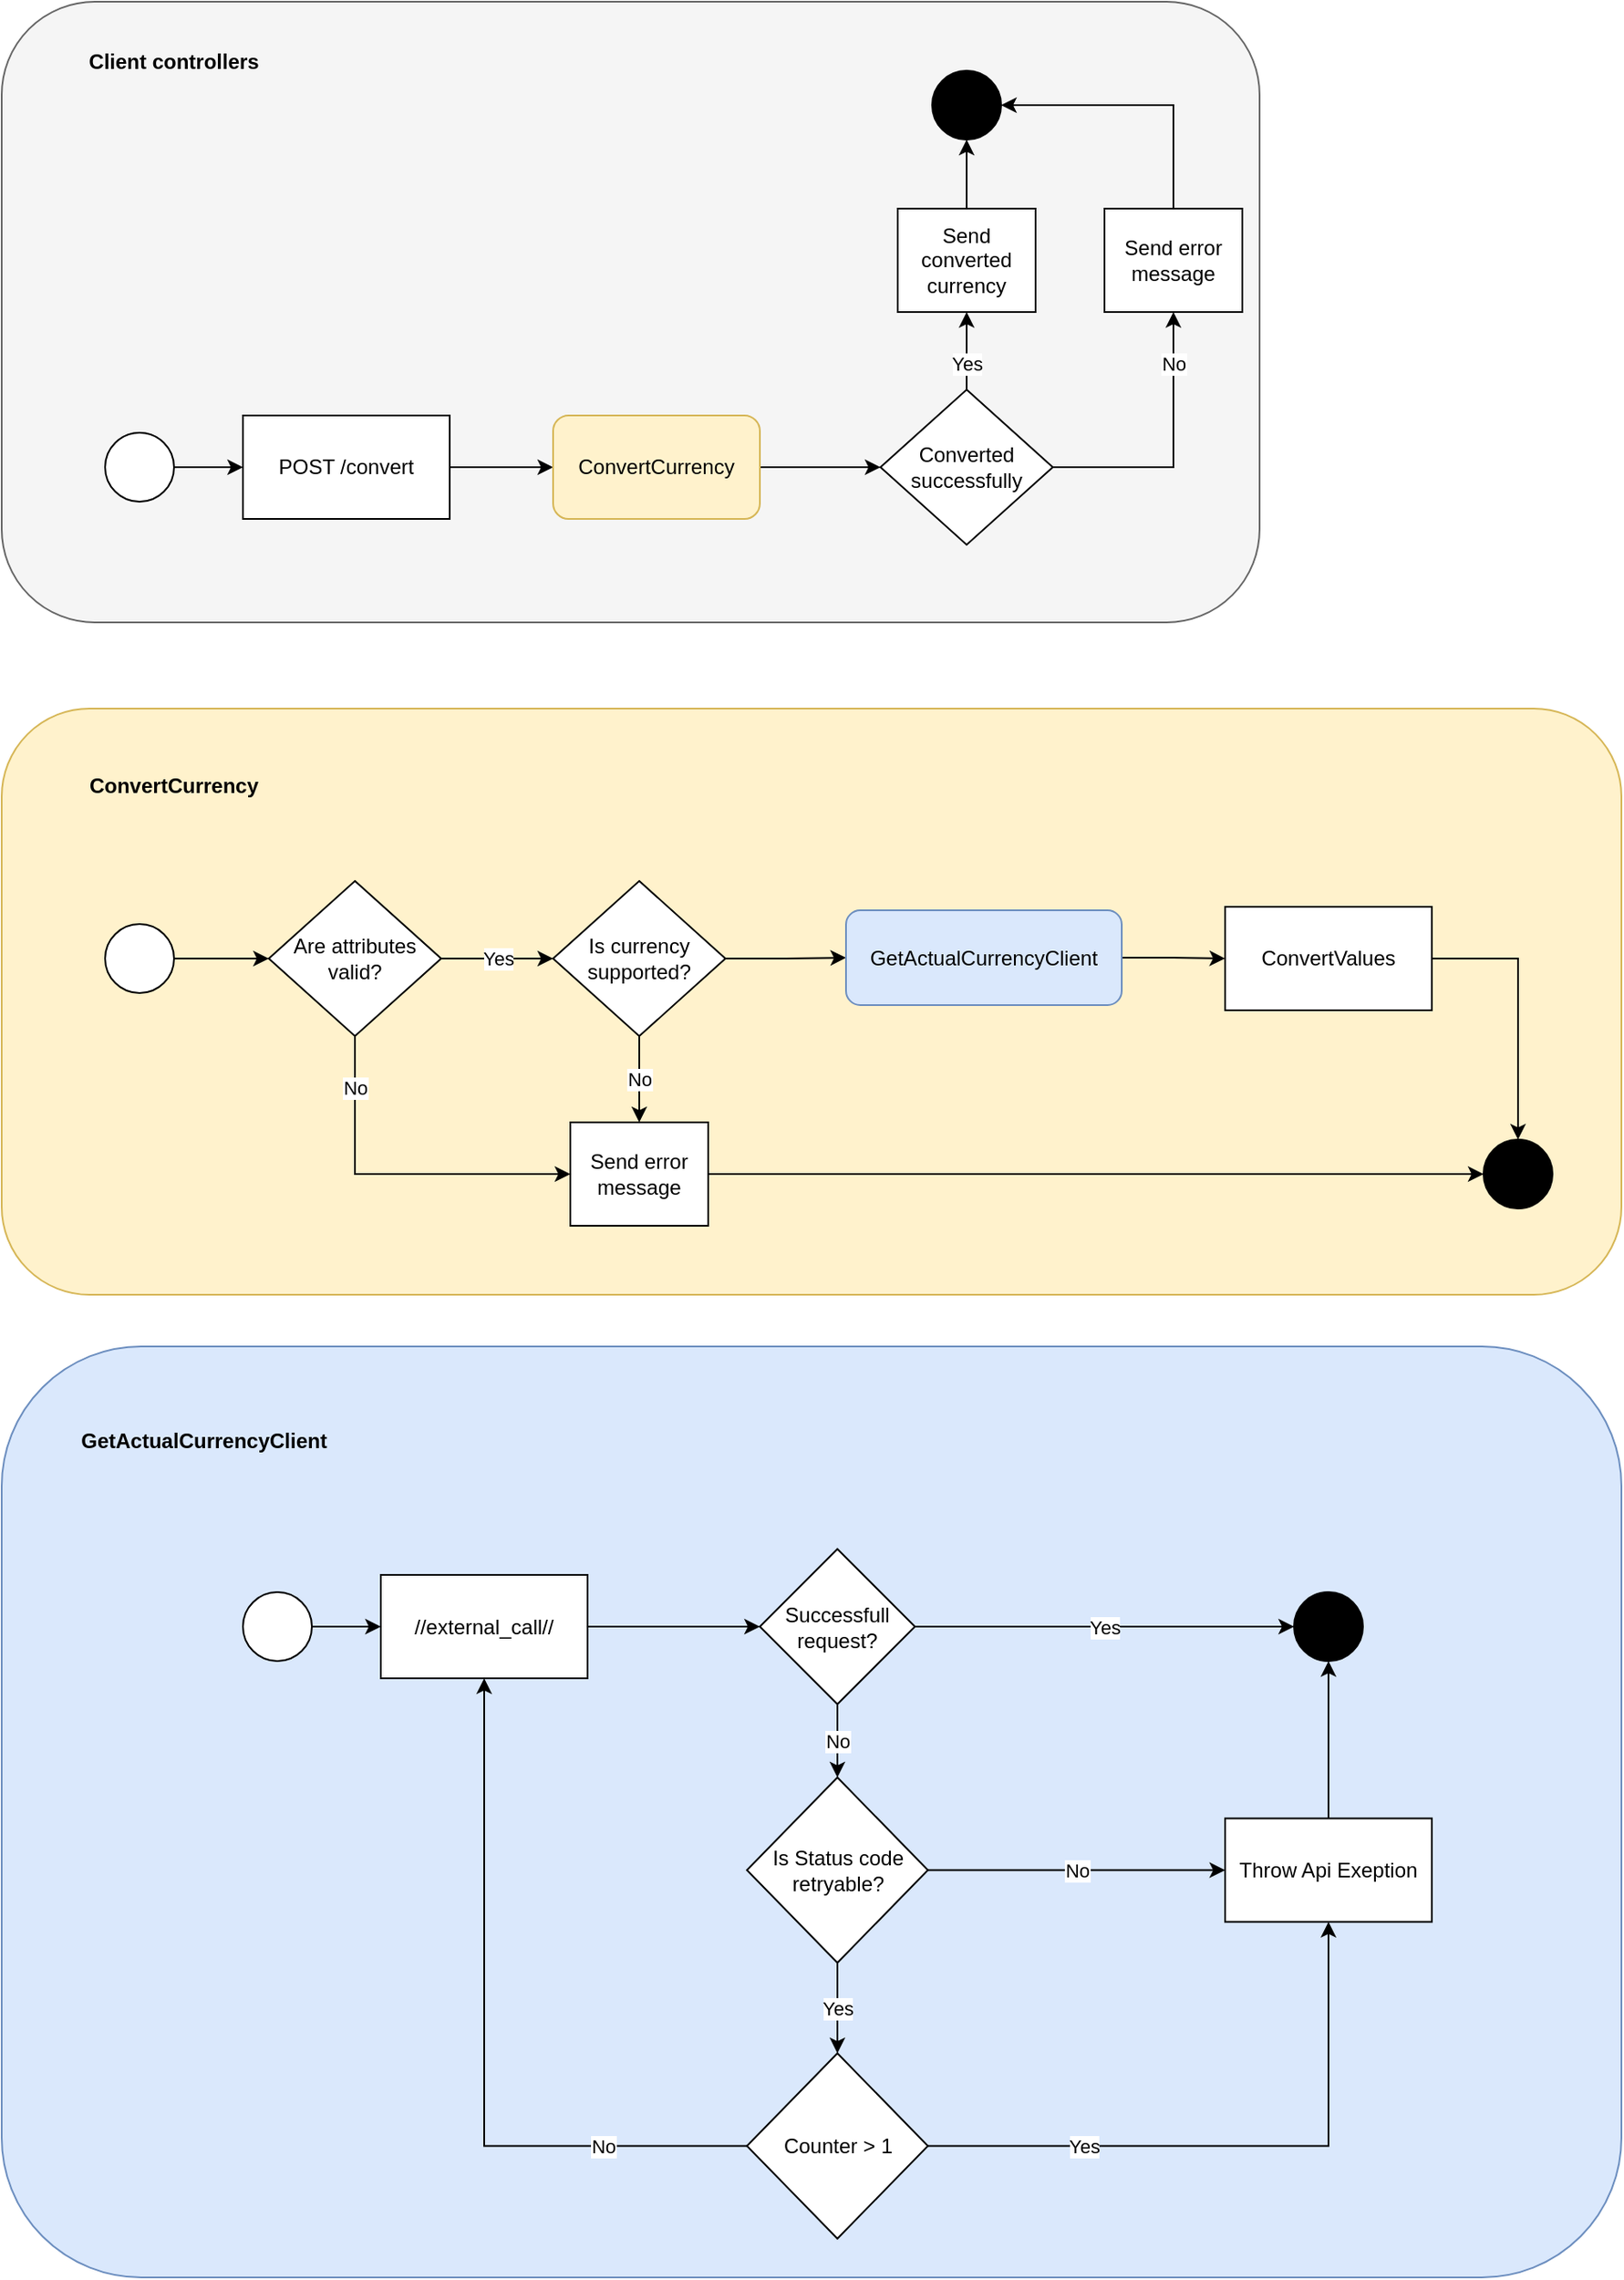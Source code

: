 <mxfile version="15.5.2" type="github">
  <diagram id="Bm8dZN4ivnoAripCvTCq" name="Page-1">
    <mxGraphModel dx="1426" dy="1868" grid="1" gridSize="10" guides="1" tooltips="1" connect="1" arrows="1" fold="1" page="1" pageScale="1" pageWidth="827" pageHeight="1169" math="0" shadow="0">
      <root>
        <mxCell id="0" />
        <mxCell id="1" parent="0" />
        <mxCell id="Bmywiy6Kt7-xOILnYzD0-18" value="" style="rounded=1;whiteSpace=wrap;html=1;strokeWidth=1;fillColor=#f5f5f5;fontColor=#333333;strokeColor=#666666;" parent="1" vertex="1">
          <mxGeometry x="60" y="-50" width="730" height="360" as="geometry" />
        </mxCell>
        <mxCell id="Bmywiy6Kt7-xOILnYzD0-4" value="" style="edgeStyle=orthogonalEdgeStyle;rounded=0;orthogonalLoop=1;jettySize=auto;html=1;" parent="1" source="Bmywiy6Kt7-xOILnYzD0-2" target="Bmywiy6Kt7-xOILnYzD0-3" edge="1">
          <mxGeometry relative="1" as="geometry" />
        </mxCell>
        <mxCell id="Bmywiy6Kt7-xOILnYzD0-2" value="" style="ellipse;whiteSpace=wrap;html=1;aspect=fixed;" parent="1" vertex="1">
          <mxGeometry x="120" y="200" width="40" height="40" as="geometry" />
        </mxCell>
        <mxCell id="Bmywiy6Kt7-xOILnYzD0-28" value="" style="edgeStyle=orthogonalEdgeStyle;rounded=0;orthogonalLoop=1;jettySize=auto;html=1;" parent="1" source="Bmywiy6Kt7-xOILnYzD0-3" target="Bmywiy6Kt7-xOILnYzD0-16" edge="1">
          <mxGeometry relative="1" as="geometry" />
        </mxCell>
        <mxCell id="Bmywiy6Kt7-xOILnYzD0-3" value="POST /convert" style="whiteSpace=wrap;html=1;" parent="1" vertex="1">
          <mxGeometry x="200" y="190" width="120" height="60" as="geometry" />
        </mxCell>
        <mxCell id="Bmywiy6Kt7-xOILnYzD0-14" value="" style="ellipse;whiteSpace=wrap;html=1;aspect=fixed;fillColor=#000000;" parent="1" vertex="1">
          <mxGeometry x="600" y="-10" width="40" height="40" as="geometry" />
        </mxCell>
        <mxCell id="Bmywiy6Kt7-xOILnYzD0-31" value="" style="edgeStyle=orthogonalEdgeStyle;rounded=0;orthogonalLoop=1;jettySize=auto;html=1;" parent="1" source="Bmywiy6Kt7-xOILnYzD0-16" target="Bmywiy6Kt7-xOILnYzD0-30" edge="1">
          <mxGeometry relative="1" as="geometry" />
        </mxCell>
        <mxCell id="Bmywiy6Kt7-xOILnYzD0-16" value="ConvertCurrency" style="whiteSpace=wrap;html=1;rounded=1;glass=0;sketch=0;fillColor=#fff2cc;strokeColor=#d6b656;" parent="1" vertex="1">
          <mxGeometry x="380" y="190" width="120" height="60" as="geometry" />
        </mxCell>
        <mxCell id="Bmywiy6Kt7-xOILnYzD0-19" value="" style="rounded=1;whiteSpace=wrap;html=1;strokeWidth=1;fillColor=#fff2cc;strokeColor=#d6b656;" parent="1" vertex="1">
          <mxGeometry x="60" y="360" width="940" height="340" as="geometry" />
        </mxCell>
        <mxCell id="Bmywiy6Kt7-xOILnYzD0-21" value="&lt;b&gt;Client controllers&lt;/b&gt;" style="text;html=1;strokeColor=none;fillColor=none;align=center;verticalAlign=middle;whiteSpace=wrap;rounded=0;glass=0;sketch=0;" parent="1" vertex="1">
          <mxGeometry x="100" y="-30" width="120" height="30" as="geometry" />
        </mxCell>
        <mxCell id="Bmywiy6Kt7-xOILnYzD0-22" value="&lt;b&gt;ConvertCurrency&lt;/b&gt;" style="text;html=1;strokeColor=none;fillColor=none;align=center;verticalAlign=middle;whiteSpace=wrap;rounded=0;glass=0;sketch=0;" parent="1" vertex="1">
          <mxGeometry x="105" y="390" width="110" height="30" as="geometry" />
        </mxCell>
        <mxCell id="Bmywiy6Kt7-xOILnYzD0-40" style="edgeStyle=orthogonalEdgeStyle;rounded=0;orthogonalLoop=1;jettySize=auto;html=1;entryX=0;entryY=0.5;entryDx=0;entryDy=0;" parent="1" source="Bmywiy6Kt7-xOILnYzD0-23" target="Bmywiy6Kt7-xOILnYzD0-39" edge="1">
          <mxGeometry relative="1" as="geometry" />
        </mxCell>
        <mxCell id="Bmywiy6Kt7-xOILnYzD0-23" value="" style="ellipse;whiteSpace=wrap;html=1;aspect=fixed;" parent="1" vertex="1">
          <mxGeometry x="120" y="485" width="40" height="40" as="geometry" />
        </mxCell>
        <mxCell id="Bmywiy6Kt7-xOILnYzD0-47" value="No" style="edgeStyle=orthogonalEdgeStyle;rounded=0;orthogonalLoop=1;jettySize=auto;html=1;" parent="1" source="Bmywiy6Kt7-xOILnYzD0-26" target="Bmywiy6Kt7-xOILnYzD0-41" edge="1">
          <mxGeometry relative="1" as="geometry" />
        </mxCell>
        <mxCell id="Bmywiy6Kt7-xOILnYzD0-49" value="" style="edgeStyle=orthogonalEdgeStyle;rounded=0;orthogonalLoop=1;jettySize=auto;html=1;" parent="1" source="Bmywiy6Kt7-xOILnYzD0-26" target="Bmywiy6Kt7-xOILnYzD0-48" edge="1">
          <mxGeometry relative="1" as="geometry" />
        </mxCell>
        <mxCell id="Bmywiy6Kt7-xOILnYzD0-26" value="Is currency supported?" style="rhombus;whiteSpace=wrap;html=1;" parent="1" vertex="1">
          <mxGeometry x="380" y="460" width="100" height="90" as="geometry" />
        </mxCell>
        <mxCell id="Bmywiy6Kt7-xOILnYzD0-33" value="No" style="edgeStyle=orthogonalEdgeStyle;rounded=0;orthogonalLoop=1;jettySize=auto;html=1;entryX=0.5;entryY=1;entryDx=0;entryDy=0;" parent="1" source="Bmywiy6Kt7-xOILnYzD0-30" target="Bmywiy6Kt7-xOILnYzD0-32" edge="1">
          <mxGeometry x="0.625" relative="1" as="geometry">
            <mxPoint as="offset" />
          </mxGeometry>
        </mxCell>
        <mxCell id="Bmywiy6Kt7-xOILnYzD0-37" value="Yes" style="edgeStyle=orthogonalEdgeStyle;rounded=0;orthogonalLoop=1;jettySize=auto;html=1;" parent="1" source="Bmywiy6Kt7-xOILnYzD0-30" target="Bmywiy6Kt7-xOILnYzD0-36" edge="1">
          <mxGeometry x="-0.333" relative="1" as="geometry">
            <mxPoint as="offset" />
          </mxGeometry>
        </mxCell>
        <mxCell id="Bmywiy6Kt7-xOILnYzD0-30" value="Converted successfully" style="rhombus;whiteSpace=wrap;html=1;rounded=0;strokeColor=#000000;fillColor=#FFFFFF;glass=0;sketch=0;" parent="1" vertex="1">
          <mxGeometry x="570" y="175" width="100" height="90" as="geometry" />
        </mxCell>
        <mxCell id="Bmywiy6Kt7-xOILnYzD0-35" style="edgeStyle=orthogonalEdgeStyle;rounded=0;orthogonalLoop=1;jettySize=auto;html=1;entryX=1;entryY=0.5;entryDx=0;entryDy=0;" parent="1" source="Bmywiy6Kt7-xOILnYzD0-32" target="Bmywiy6Kt7-xOILnYzD0-14" edge="1">
          <mxGeometry relative="1" as="geometry">
            <Array as="points">
              <mxPoint x="740" y="10" />
            </Array>
          </mxGeometry>
        </mxCell>
        <mxCell id="Bmywiy6Kt7-xOILnYzD0-32" value="Send error message" style="rounded=0;whiteSpace=wrap;html=1;glass=0;sketch=0;strokeColor=#000000;strokeWidth=1;fillColor=#FFFFFF;" parent="1" vertex="1">
          <mxGeometry x="700" y="70" width="80" height="60" as="geometry" />
        </mxCell>
        <mxCell id="Bmywiy6Kt7-xOILnYzD0-38" value="" style="edgeStyle=orthogonalEdgeStyle;rounded=0;orthogonalLoop=1;jettySize=auto;html=1;" parent="1" source="Bmywiy6Kt7-xOILnYzD0-36" target="Bmywiy6Kt7-xOILnYzD0-14" edge="1">
          <mxGeometry relative="1" as="geometry" />
        </mxCell>
        <mxCell id="Bmywiy6Kt7-xOILnYzD0-36" value="Send converted currency" style="rounded=0;whiteSpace=wrap;html=1;glass=0;sketch=0;strokeColor=#000000;strokeWidth=1;fillColor=#FFFFFF;" parent="1" vertex="1">
          <mxGeometry x="580" y="70" width="80" height="60" as="geometry" />
        </mxCell>
        <mxCell id="Bmywiy6Kt7-xOILnYzD0-42" value="No" style="edgeStyle=orthogonalEdgeStyle;rounded=0;orthogonalLoop=1;jettySize=auto;html=1;" parent="1" source="Bmywiy6Kt7-xOILnYzD0-39" target="Bmywiy6Kt7-xOILnYzD0-41" edge="1">
          <mxGeometry x="-0.707" relative="1" as="geometry">
            <Array as="points">
              <mxPoint x="265" y="630" />
            </Array>
            <mxPoint as="offset" />
          </mxGeometry>
        </mxCell>
        <mxCell id="Bmywiy6Kt7-xOILnYzD0-45" value="Yes" style="edgeStyle=orthogonalEdgeStyle;rounded=0;orthogonalLoop=1;jettySize=auto;html=1;" parent="1" source="Bmywiy6Kt7-xOILnYzD0-39" target="Bmywiy6Kt7-xOILnYzD0-26" edge="1">
          <mxGeometry relative="1" as="geometry" />
        </mxCell>
        <mxCell id="Bmywiy6Kt7-xOILnYzD0-39" value="Are attributes valid?" style="rhombus;whiteSpace=wrap;html=1;" parent="1" vertex="1">
          <mxGeometry x="215" y="460" width="100" height="90" as="geometry" />
        </mxCell>
        <mxCell id="Bmywiy6Kt7-xOILnYzD0-44" value="" style="edgeStyle=orthogonalEdgeStyle;rounded=0;orthogonalLoop=1;jettySize=auto;html=1;" parent="1" source="Bmywiy6Kt7-xOILnYzD0-41" target="Bmywiy6Kt7-xOILnYzD0-43" edge="1">
          <mxGeometry relative="1" as="geometry" />
        </mxCell>
        <mxCell id="Bmywiy6Kt7-xOILnYzD0-41" value="Send error message" style="rounded=0;whiteSpace=wrap;html=1;glass=0;sketch=0;strokeColor=#000000;strokeWidth=1;fillColor=#FFFFFF;" parent="1" vertex="1">
          <mxGeometry x="390" y="600" width="80" height="60" as="geometry" />
        </mxCell>
        <mxCell id="Bmywiy6Kt7-xOILnYzD0-43" value="" style="ellipse;whiteSpace=wrap;html=1;aspect=fixed;fillColor=#000000;" parent="1" vertex="1">
          <mxGeometry x="920" y="610" width="40" height="40" as="geometry" />
        </mxCell>
        <mxCell id="MfkeW3HHJotVRuJjTPlX-5" value="" style="edgeStyle=orthogonalEdgeStyle;rounded=0;orthogonalLoop=1;jettySize=auto;html=1;" edge="1" parent="1" source="Bmywiy6Kt7-xOILnYzD0-48" target="MfkeW3HHJotVRuJjTPlX-4">
          <mxGeometry relative="1" as="geometry" />
        </mxCell>
        <mxCell id="Bmywiy6Kt7-xOILnYzD0-48" value="GetActualCurrencyClient" style="whiteSpace=wrap;html=1;fillColor=#dae8fc;strokeColor=#6c8ebf;rounded=1;" parent="1" vertex="1">
          <mxGeometry x="550" y="477" width="160" height="55" as="geometry" />
        </mxCell>
        <mxCell id="MfkeW3HHJotVRuJjTPlX-1" value="" style="rounded=1;whiteSpace=wrap;html=1;strokeWidth=1;fillColor=#dae8fc;strokeColor=#6c8ebf;" vertex="1" parent="1">
          <mxGeometry x="60" y="730" width="940" height="540" as="geometry" />
        </mxCell>
        <mxCell id="MfkeW3HHJotVRuJjTPlX-2" value="&lt;span style=&quot;color: rgb(0 , 0 , 0) ; font-family: &amp;#34;helvetica&amp;#34; ; font-size: 12px ; font-style: normal ; letter-spacing: normal ; text-align: center ; text-indent: 0px ; text-transform: none ; word-spacing: 0px ; display: inline ; float: none&quot;&gt;&lt;b&gt;GetActualCurrencyClient&lt;/b&gt;&lt;/span&gt;" style="text;html=1;strokeColor=none;fillColor=none;align=center;verticalAlign=middle;whiteSpace=wrap;rounded=0;" vertex="1" parent="1">
          <mxGeometry x="105" y="770" width="145" height="30" as="geometry" />
        </mxCell>
        <mxCell id="MfkeW3HHJotVRuJjTPlX-6" style="edgeStyle=orthogonalEdgeStyle;rounded=0;orthogonalLoop=1;jettySize=auto;html=1;" edge="1" parent="1" source="MfkeW3HHJotVRuJjTPlX-4" target="Bmywiy6Kt7-xOILnYzD0-43">
          <mxGeometry relative="1" as="geometry" />
        </mxCell>
        <mxCell id="MfkeW3HHJotVRuJjTPlX-4" value="ConvertValues" style="rounded=0;whiteSpace=wrap;html=1;labelBackgroundColor=none;" vertex="1" parent="1">
          <mxGeometry x="770" y="475" width="120" height="60" as="geometry" />
        </mxCell>
        <mxCell id="MfkeW3HHJotVRuJjTPlX-10" value="" style="edgeStyle=orthogonalEdgeStyle;rounded=0;orthogonalLoop=1;jettySize=auto;html=1;" edge="1" parent="1" source="MfkeW3HHJotVRuJjTPlX-7" target="MfkeW3HHJotVRuJjTPlX-9">
          <mxGeometry relative="1" as="geometry" />
        </mxCell>
        <mxCell id="MfkeW3HHJotVRuJjTPlX-7" value="" style="ellipse;whiteSpace=wrap;html=1;aspect=fixed;" vertex="1" parent="1">
          <mxGeometry x="200" y="872.5" width="40" height="40" as="geometry" />
        </mxCell>
        <mxCell id="MfkeW3HHJotVRuJjTPlX-12" value="" style="edgeStyle=orthogonalEdgeStyle;rounded=0;orthogonalLoop=1;jettySize=auto;html=1;" edge="1" parent="1" source="MfkeW3HHJotVRuJjTPlX-9" target="MfkeW3HHJotVRuJjTPlX-11">
          <mxGeometry relative="1" as="geometry" />
        </mxCell>
        <mxCell id="MfkeW3HHJotVRuJjTPlX-9" value="//external_call//" style="whiteSpace=wrap;html=1;" vertex="1" parent="1">
          <mxGeometry x="280" y="862.5" width="120" height="60" as="geometry" />
        </mxCell>
        <mxCell id="MfkeW3HHJotVRuJjTPlX-14" value="Yes" style="edgeStyle=orthogonalEdgeStyle;rounded=0;orthogonalLoop=1;jettySize=auto;html=1;entryX=0;entryY=0.5;entryDx=0;entryDy=0;" edge="1" parent="1" source="MfkeW3HHJotVRuJjTPlX-11" target="MfkeW3HHJotVRuJjTPlX-13">
          <mxGeometry relative="1" as="geometry" />
        </mxCell>
        <mxCell id="MfkeW3HHJotVRuJjTPlX-18" value="No" style="edgeStyle=orthogonalEdgeStyle;rounded=0;orthogonalLoop=1;jettySize=auto;html=1;entryX=0.5;entryY=0;entryDx=0;entryDy=0;" edge="1" parent="1" source="MfkeW3HHJotVRuJjTPlX-11" target="MfkeW3HHJotVRuJjTPlX-17">
          <mxGeometry relative="1" as="geometry" />
        </mxCell>
        <mxCell id="MfkeW3HHJotVRuJjTPlX-11" value="Successfull request?" style="rhombus;whiteSpace=wrap;html=1;" vertex="1" parent="1">
          <mxGeometry x="500" y="847.5" width="90" height="90" as="geometry" />
        </mxCell>
        <mxCell id="MfkeW3HHJotVRuJjTPlX-13" value="" style="ellipse;whiteSpace=wrap;html=1;aspect=fixed;fillColor=#000000;" vertex="1" parent="1">
          <mxGeometry x="810" y="872.5" width="40" height="40" as="geometry" />
        </mxCell>
        <mxCell id="MfkeW3HHJotVRuJjTPlX-23" value="No" style="edgeStyle=orthogonalEdgeStyle;rounded=0;orthogonalLoop=1;jettySize=auto;html=1;" edge="1" parent="1" source="MfkeW3HHJotVRuJjTPlX-17" target="MfkeW3HHJotVRuJjTPlX-22">
          <mxGeometry relative="1" as="geometry" />
        </mxCell>
        <mxCell id="MfkeW3HHJotVRuJjTPlX-26" value="Yes" style="edgeStyle=orthogonalEdgeStyle;rounded=0;orthogonalLoop=1;jettySize=auto;html=1;entryX=0.5;entryY=0;entryDx=0;entryDy=0;" edge="1" parent="1" source="MfkeW3HHJotVRuJjTPlX-17" target="MfkeW3HHJotVRuJjTPlX-25">
          <mxGeometry relative="1" as="geometry" />
        </mxCell>
        <mxCell id="MfkeW3HHJotVRuJjTPlX-17" value="Is Status code retryable?" style="rhombus;whiteSpace=wrap;html=1;rounded=0;labelBackgroundColor=none;" vertex="1" parent="1">
          <mxGeometry x="492.5" y="980" width="105" height="107.5" as="geometry" />
        </mxCell>
        <mxCell id="MfkeW3HHJotVRuJjTPlX-24" style="edgeStyle=orthogonalEdgeStyle;rounded=0;orthogonalLoop=1;jettySize=auto;html=1;entryX=0.5;entryY=1;entryDx=0;entryDy=0;" edge="1" parent="1" source="MfkeW3HHJotVRuJjTPlX-22" target="MfkeW3HHJotVRuJjTPlX-13">
          <mxGeometry relative="1" as="geometry">
            <Array as="points">
              <mxPoint x="830" y="1046" />
            </Array>
          </mxGeometry>
        </mxCell>
        <mxCell id="MfkeW3HHJotVRuJjTPlX-22" value="Throw Api Exeption" style="whiteSpace=wrap;html=1;rounded=0;" vertex="1" parent="1">
          <mxGeometry x="770" y="1003.75" width="120" height="60" as="geometry" />
        </mxCell>
        <mxCell id="MfkeW3HHJotVRuJjTPlX-27" value="No" style="edgeStyle=orthogonalEdgeStyle;rounded=0;orthogonalLoop=1;jettySize=auto;html=1;exitX=0;exitY=0.5;exitDx=0;exitDy=0;entryX=0.5;entryY=1;entryDx=0;entryDy=0;" edge="1" parent="1" source="MfkeW3HHJotVRuJjTPlX-25" target="MfkeW3HHJotVRuJjTPlX-9">
          <mxGeometry x="-0.611" relative="1" as="geometry">
            <mxPoint x="-1" as="offset" />
          </mxGeometry>
        </mxCell>
        <mxCell id="MfkeW3HHJotVRuJjTPlX-28" value="Yes" style="edgeStyle=orthogonalEdgeStyle;rounded=0;orthogonalLoop=1;jettySize=auto;html=1;entryX=0.5;entryY=1;entryDx=0;entryDy=0;" edge="1" parent="1" source="MfkeW3HHJotVRuJjTPlX-25" target="MfkeW3HHJotVRuJjTPlX-22">
          <mxGeometry x="-0.501" relative="1" as="geometry">
            <mxPoint as="offset" />
          </mxGeometry>
        </mxCell>
        <mxCell id="MfkeW3HHJotVRuJjTPlX-25" value="Counter &amp;gt; 1" style="rhombus;whiteSpace=wrap;html=1;rounded=0;labelBackgroundColor=none;" vertex="1" parent="1">
          <mxGeometry x="492.5" y="1140" width="105" height="107.5" as="geometry" />
        </mxCell>
      </root>
    </mxGraphModel>
  </diagram>
</mxfile>
